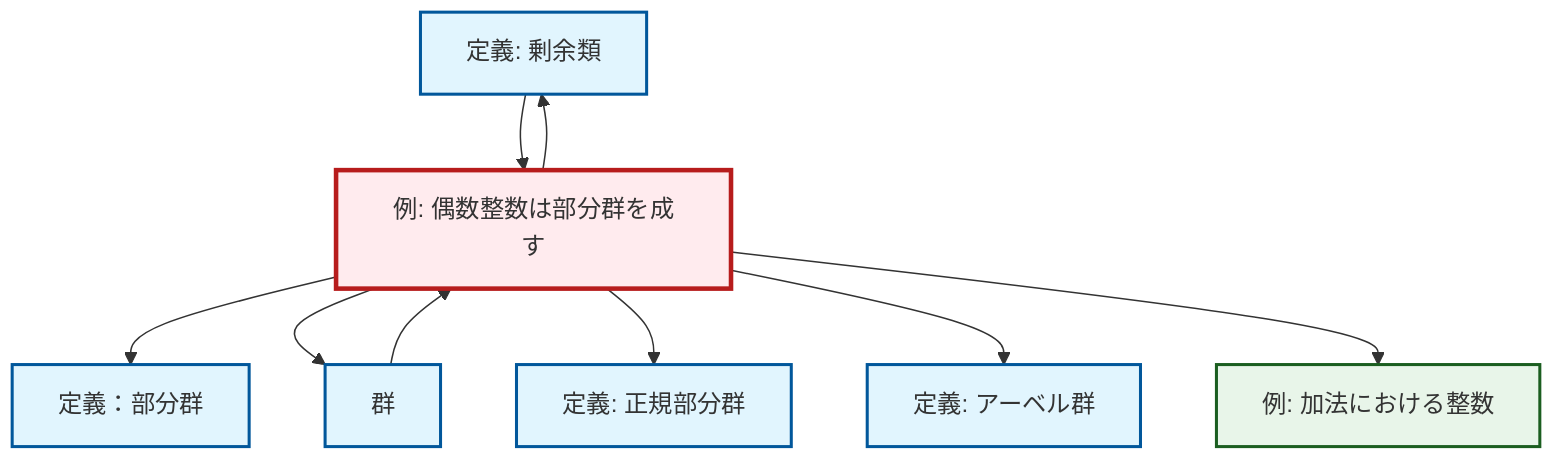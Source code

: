 graph TD
    classDef definition fill:#e1f5fe,stroke:#01579b,stroke-width:2px
    classDef theorem fill:#f3e5f5,stroke:#4a148c,stroke-width:2px
    classDef axiom fill:#fff3e0,stroke:#e65100,stroke-width:2px
    classDef example fill:#e8f5e9,stroke:#1b5e20,stroke-width:2px
    classDef current fill:#ffebee,stroke:#b71c1c,stroke-width:3px
    def-subgroup["定義：部分群"]:::definition
    def-abelian-group["定義: アーベル群"]:::definition
    def-normal-subgroup["定義: 正規部分群"]:::definition
    ex-integers-addition["例: 加法における整数"]:::example
    def-coset["定義: 剰余類"]:::definition
    def-group["群"]:::definition
    ex-even-integers-subgroup["例: 偶数整数は部分群を成す"]:::example
    def-coset --> ex-even-integers-subgroup
    ex-even-integers-subgroup --> def-subgroup
    def-group --> ex-even-integers-subgroup
    ex-even-integers-subgroup --> def-group
    ex-even-integers-subgroup --> def-normal-subgroup
    ex-even-integers-subgroup --> def-coset
    ex-even-integers-subgroup --> def-abelian-group
    ex-even-integers-subgroup --> ex-integers-addition
    class ex-even-integers-subgroup current